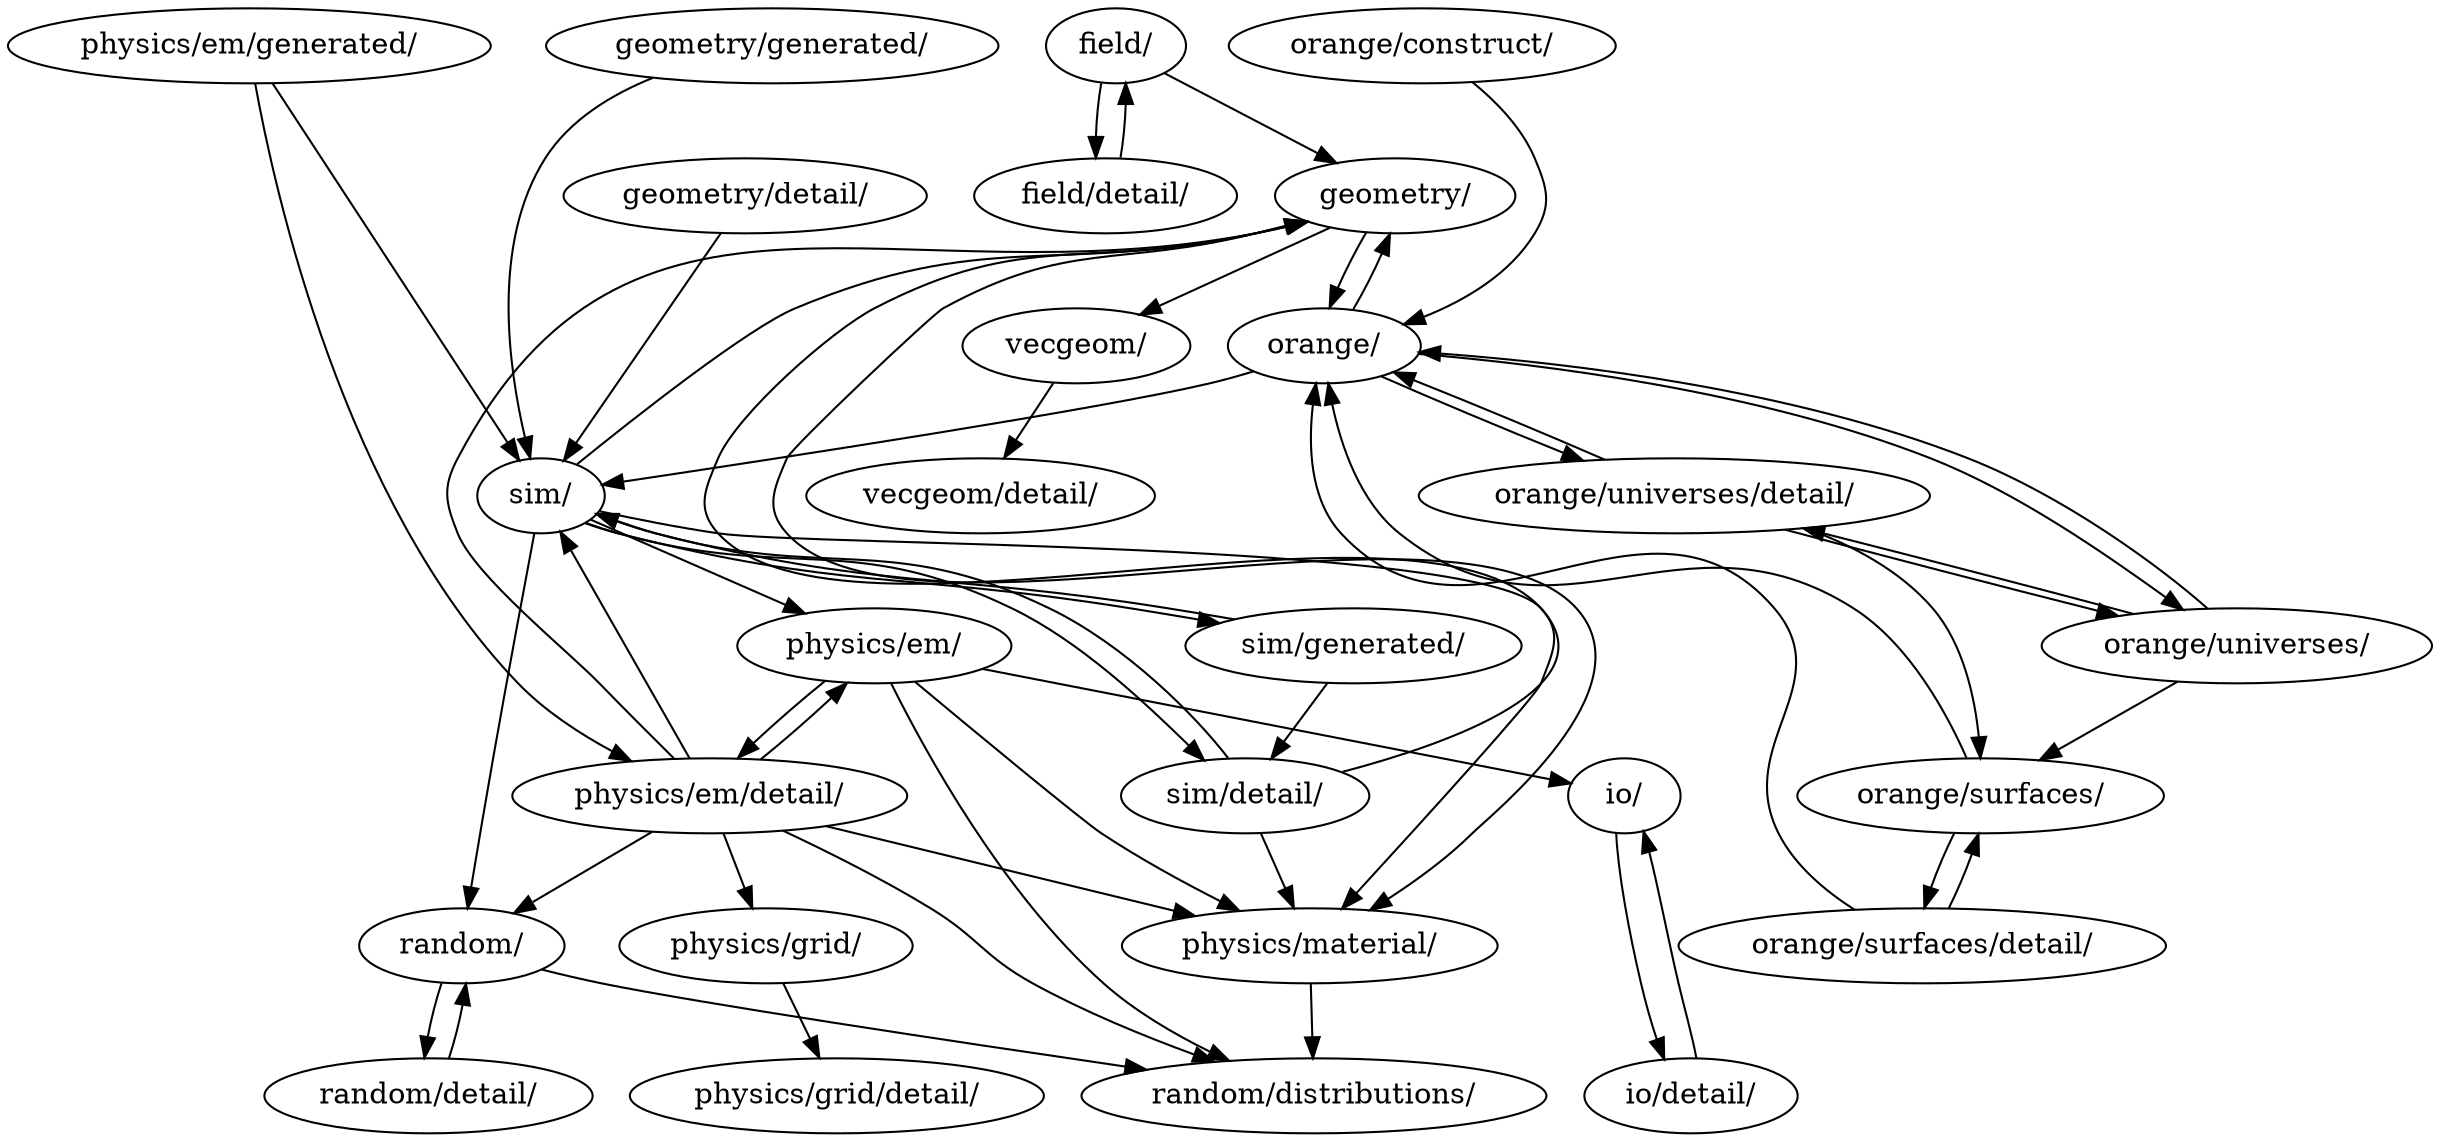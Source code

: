 digraph packages {
"field/" -> "geometry/" [weight=0.071] // [0.14285714285714285]
"field/" -> "field/detail/" [weight=0.238] // [0.14285714285714285, 0.3333333333333333]
"field/detail/" -> "field/" [weight=0.200] // [0.2]
"geometry/" -> "vecgeom/" [weight=0.250] // [0.5, 0.5, 0.5]
"geometry/" -> "orange/" [weight=0.250] // [0.5, 0.5, 0.5]
"geometry/" -> "physics/material/" [weight=0.100] // [0.2]
"geometry/detail/" -> "sim/" [weight=0.500] // [1.0]
"geometry/generated/" -> "sim/" [weight=0.125] // [0.25]
"io/" -> "io/detail/" [weight=0.417] // [0.5, 0.3333333333333333]
"io/detail/" -> "io/" [weight=0.333] // [0.3333333333333333]
"orange/" -> "sim/" [weight=0.100] // [0.2]
"orange/" -> "geometry/" [weight=0.100] // [0.2]
"orange/" -> "orange/universes/" [weight=0.200] // [0.2]
"orange/" -> "orange/universes/detail/" [weight=0.200] // [0.2]
"orange/construct/" -> "orange/" [weight=0.467] // [1.0, 0.2, 0.3333333333333333, 0.3333333333333333]
"orange/surfaces/" -> "orange/" [weight=0.517] // [0.16666666666666666, 0.16666666666666666, 0.25, 1.0, 1.0]
"orange/surfaces/" -> "orange/surfaces/detail/" [weight=0.300] // [0.16666666666666666, 0.16666666666666666, 0.16666666666666666, 0.16666666666666666, 0.3333333333333333]
"orange/surfaces/detail/" -> "orange/" [weight=0.175] // [0.25, 0.1]
"orange/surfaces/detail/" -> "orange/surfaces/" [weight=0.150] // [0.1]
"orange/universes/" -> "orange/" [weight=0.156] // [0.1111111111111111, 0.2]
"orange/universes/" -> "orange/surfaces/" [weight=0.111] // [0.1111111111111111]
"orange/universes/" -> "orange/universes/detail/" [weight=0.167] // [0.1111111111111111]
"orange/universes/detail/" -> "orange/" [weight=0.292] // [0.25, 0.3333333333333333]
"orange/universes/detail/" -> "orange/surfaces/" [weight=0.143] // [0.14285714285714285]
"orange/universes/detail/" -> "orange/universes/" [weight=0.257] // [0.14285714285714285, 0.2]
"physics/em/" -> "random/distributions/" [weight=0.071] // [0.14285714285714285, 0.14285714285714285]
"physics/em/" -> "io/" [weight=0.089] // [0.2, 0.16666666666666666, 0.16666666666666666]
"physics/em/" -> "physics/em/detail/" [weight=0.410] // [0.3333333333333333, 0.2, 0.125, 0.3333333333333333, 0.3333333333333333, 0.3333333333333333, 0.16666666666666666, 0.16666666666666666, 0.5, 0.3333333333333333, 0.25, 0.25, 0.16666666666666666, 0.3333333333333333]
"physics/em/" -> "physics/material/" [weight=0.205] // [0.25, 0.125, 0.125, 0.16666666666666666, 0.16666666666666666, 0.25, 0.25, 0.25, 0.25, 0.25, 0.16666666666666666]
"physics/em/detail/" -> "physics/material/" [weight=0.091] // [0.058823529411764705, 0.05555555555555555, 0.1111111111111111, 0.14285714285714285, 0.0625, 0.09090909090909091, 0.058823529411764705, 0.08333333333333333, 0.2, 0.06666666666666667, 0.07142857142857142]
"physics/em/detail/" -> "random/distributions/" [weight=0.061] // [0.058823529411764705, 0.2, 0.25, 0.08333333333333333, 0.16666666666666666, 0.16666666666666666, 0.125, 0.07692307692307693, 0.0625, 0.058823529411764705, 0.2, 0.0625, 0.09090909090909091, 0.08333333333333333, 0.16666666666666666, 0.16666666666666666, 0.08333333333333333, 0.2, 0.07142857142857142, 0.07692307692307693]
"physics/em/detail/" -> "sim/" [weight=0.113] // [0.2, 0.25, 0.25, 0.25, 0.25, 0.3333333333333333, 0.16666666666666666, 0.14285714285714285, 0.3333333333333333, 0.2, 0.25, 0.2, 0.2, 0.2, 0.2, 0.2, 0.2]
"physics/em/detail/" -> "physics/em/" [weight=0.333] // [0.5, 0.16666666666666666, 0.16666666666666666, 0.2, 0.125, 0.0625, 0.3333333333333333]
"physics/em/detail/" -> "physics/grid/" [weight=0.120] // [0.1111111111111111, 0.16666666666666666, 0.0625, 0.125, 0.16666666666666666, 0.16666666666666666, 0.16666666666666666, 0.09090909090909091, 0.07142857142857142, 0.07692307692307693]
"physics/em/detail/" -> "random/" [weight=0.040] // [0.08333333333333333, 0.07692307692307693]
"physics/em/detail/" -> "geometry/" [weight=0.037] // [0.07142857142857142, 0.07692307692307693]
"physics/em/generated/" -> "sim/" [weight=0.125] // [0.25, 0.25, 0.25, 0.25, 0.25, 0.25, 0.25, 0.25, 0.25, 0.25]
"physics/em/generated/" -> "physics/em/detail/" [weight=0.375] // [0.25, 0.25, 0.25, 0.25, 0.25, 0.25, 0.25, 0.25, 0.25, 0.25]
"physics/grid/" -> "physics/grid/detail/" [weight=0.325] // [0.2, 0.2, 0.25]
"physics/material/" -> "random/distributions/" [weight=0.071] // [0.14285714285714285]
"random/" -> "random/detail/" [weight=0.155] // [0.14285714285714285, 0.16666666666666666]
"random/" -> "random/distributions/" [weight=0.250] // [0.25, 0.3333333333333333, 0.16666666666666666]
"random/detail/" -> "random/" [weight=0.333] // [0.3333333333333333]
"sim/" -> "geometry/" [weight=0.045] // [0.09090909090909091, 0.09090909090909091]
"sim/" -> "physics/em/" [weight=0.045] // [0.09090909090909091, 0.09090909090909091]
"sim/" -> "physics/material/" [weight=0.045] // [0.09090909090909091, 0.09090909090909091]
"sim/" -> "random/" [weight=0.045] // [0.09090909090909091, 0.09090909090909091]
"sim/" -> "sim/detail/" [weight=0.217] // [0.1, 0.3333333333333333]
"sim/" -> "sim/generated/" [weight=0.100] // [0.1]
"sim/detail/" -> "geometry/" [weight=0.061] // [0.1, 0.125, 0.14285714285714285]
"sim/detail/" -> "physics/material/" [weight=0.050] // [0.1]
"sim/detail/" -> "sim/" [weight=0.240] // [0.1, 0.125, 0.5, 0.14285714285714285, 0.3333333333333333]
"sim/generated/" -> "sim/detail/" [weight=0.192] // [0.2, 0.2, 0.16666666666666666, 0.2]
"sim/generated/" -> "sim/" [weight=0.192] // [0.2, 0.2, 0.16666666666666666, 0.2]
"vecgeom/" -> "vecgeom/detail/" [weight=0.134] // [0.14285714285714285, 0.125]
}
